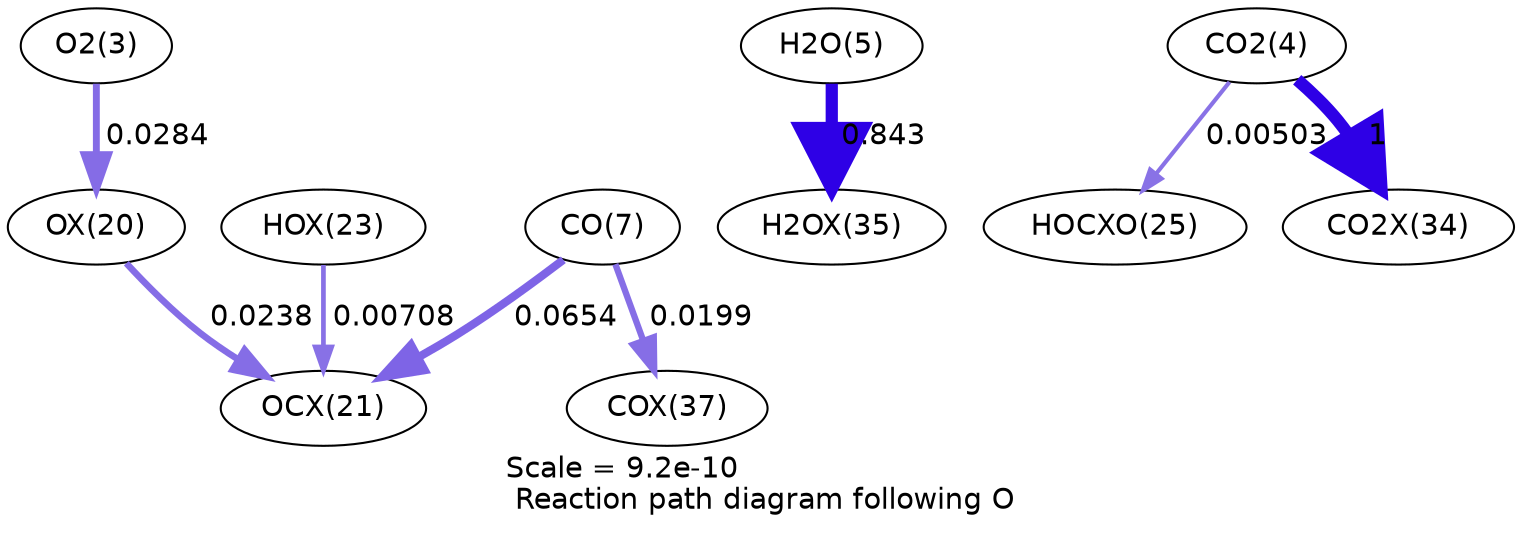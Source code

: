 digraph reaction_paths {
center=1;
s5 -> s23[fontname="Helvetica", penwidth=3.31, arrowsize=1.66, color="0.7, 0.528, 0.9"
, label=" 0.0284"];
s23 -> s24[fontname="Helvetica", penwidth=3.18, arrowsize=1.59, color="0.7, 0.524, 0.9"
, label=" 0.0238"];
s26 -> s24[fontname="Helvetica", penwidth=2.26, arrowsize=1.13, color="0.7, 0.507, 0.9"
, label=" 0.00708"];
s7 -> s33[fontname="Helvetica", penwidth=5.87, arrowsize=2.94, color="0.7, 1.34, 0.9"
, label=" 0.843"];
s9 -> s24[fontname="Helvetica", penwidth=3.94, arrowsize=1.97, color="0.7, 0.565, 0.9"
, label=" 0.0654"];
s9 -> s35[fontname="Helvetica", penwidth=3.04, arrowsize=1.52, color="0.7, 0.52, 0.9"
, label=" 0.0199"];
s6 -> s28[fontname="Helvetica", penwidth=2, arrowsize=1, color="0.7, 0.505, 0.9"
, label=" 0.00503"];
s6 -> s32[fontname="Helvetica", penwidth=6, arrowsize=3, color="0.7, 1.5, 0.9"
, label=" 1"];
s5 [ fontname="Helvetica", label="O2(3)"];
s6 [ fontname="Helvetica", label="CO2(4)"];
s7 [ fontname="Helvetica", label="H2O(5)"];
s9 [ fontname="Helvetica", label="CO(7)"];
s23 [ fontname="Helvetica", label="OX(20)"];
s24 [ fontname="Helvetica", label="OCX(21)"];
s26 [ fontname="Helvetica", label="HOX(23)"];
s28 [ fontname="Helvetica", label="HOCXO(25)"];
s32 [ fontname="Helvetica", label="CO2X(34)"];
s33 [ fontname="Helvetica", label="H2OX(35)"];
s35 [ fontname="Helvetica", label="COX(37)"];
 label = "Scale = 9.2e-10\l Reaction path diagram following O";
 fontname = "Helvetica";
}

